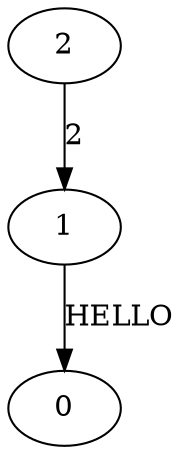 digraph g { 
graph [];
    0 [  ];
    1 [  ];
    2 [  ];
    1 -> 0 [ label="HELLO" ,comment="3"  ];
    2 -> 1 [ label="2" ,comment="4"  ];
}
